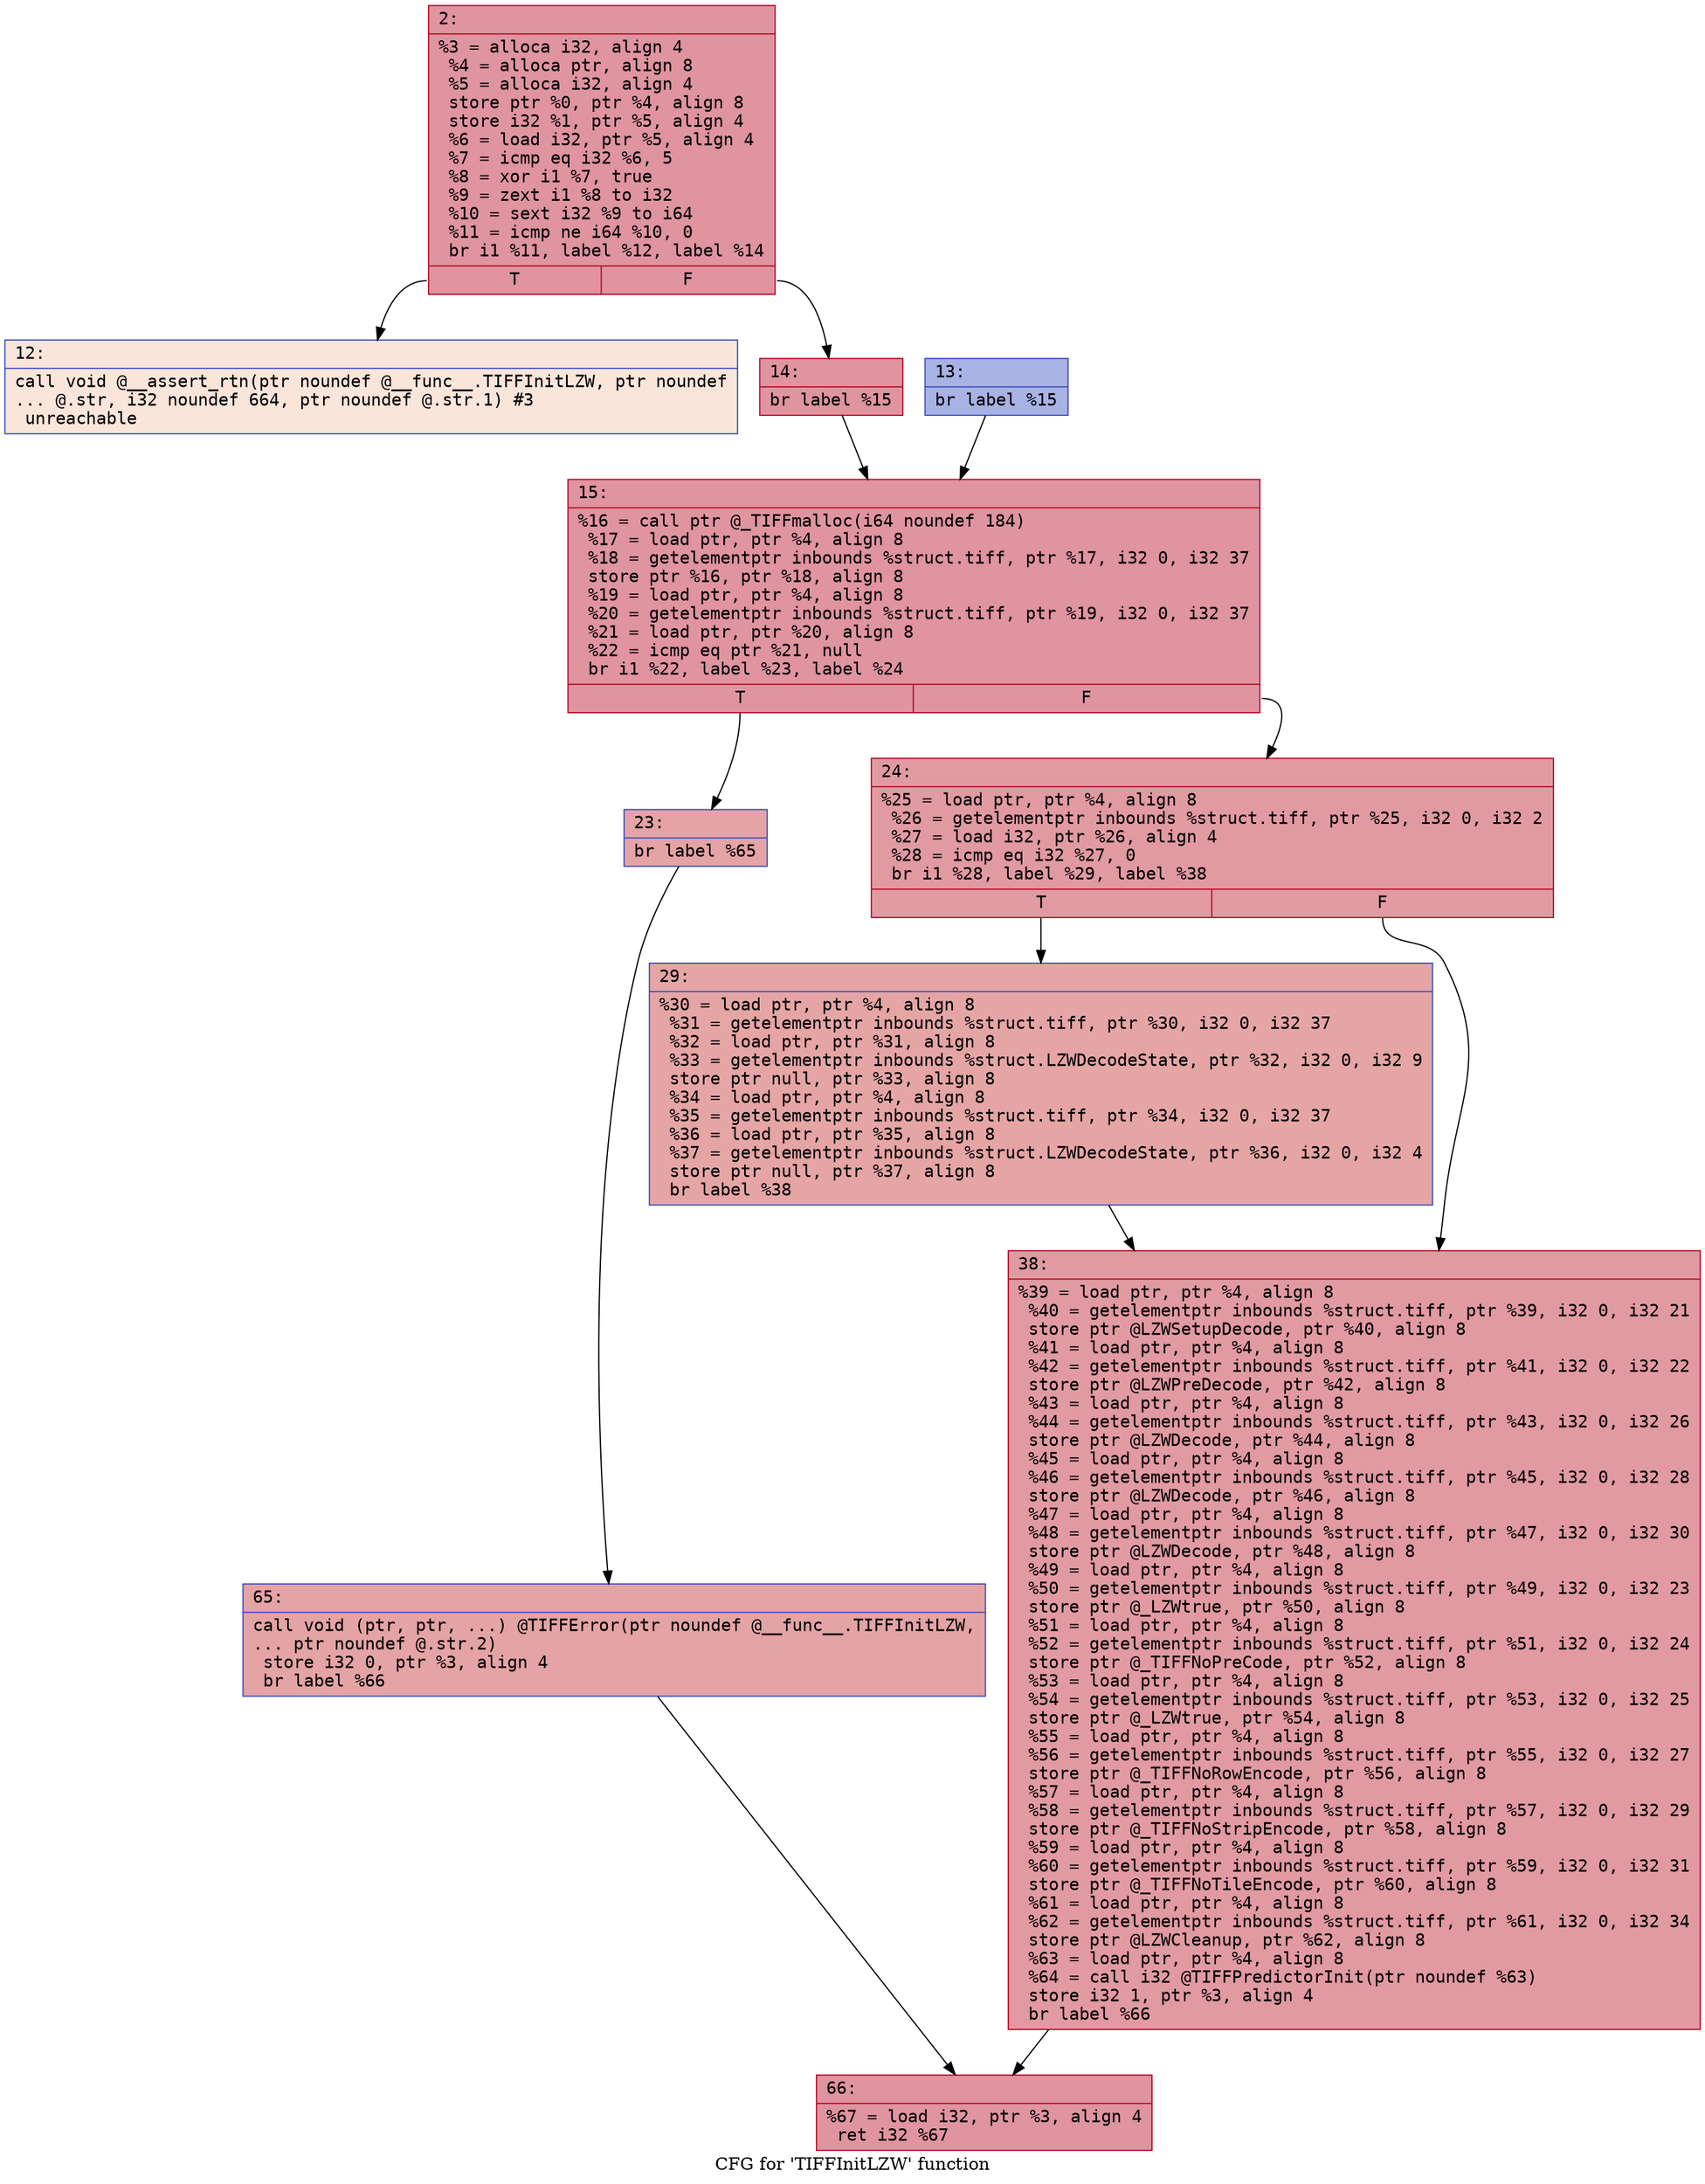 digraph "CFG for 'TIFFInitLZW' function" {
	label="CFG for 'TIFFInitLZW' function";

	Node0x600001cf6120 [shape=record,color="#b70d28ff", style=filled, fillcolor="#b70d2870" fontname="Courier",label="{2:\l|  %3 = alloca i32, align 4\l  %4 = alloca ptr, align 8\l  %5 = alloca i32, align 4\l  store ptr %0, ptr %4, align 8\l  store i32 %1, ptr %5, align 4\l  %6 = load i32, ptr %5, align 4\l  %7 = icmp eq i32 %6, 5\l  %8 = xor i1 %7, true\l  %9 = zext i1 %8 to i32\l  %10 = sext i32 %9 to i64\l  %11 = icmp ne i64 %10, 0\l  br i1 %11, label %12, label %14\l|{<s0>T|<s1>F}}"];
	Node0x600001cf6120:s0 -> Node0x600001cf6170[tooltip="2 -> 12\nProbability 0.00%" ];
	Node0x600001cf6120:s1 -> Node0x600001cf6210[tooltip="2 -> 14\nProbability 100.00%" ];
	Node0x600001cf6170 [shape=record,color="#3d50c3ff", style=filled, fillcolor="#f4c5ad70" fontname="Courier",label="{12:\l|  call void @__assert_rtn(ptr noundef @__func__.TIFFInitLZW, ptr noundef\l... @.str, i32 noundef 664, ptr noundef @.str.1) #3\l  unreachable\l}"];
	Node0x600001cf61c0 [shape=record,color="#3d50c3ff", style=filled, fillcolor="#3d50c370" fontname="Courier",label="{13:\l|  br label %15\l}"];
	Node0x600001cf61c0 -> Node0x600001cf6260[tooltip="13 -> 15\nProbability 100.00%" ];
	Node0x600001cf6210 [shape=record,color="#b70d28ff", style=filled, fillcolor="#b70d2870" fontname="Courier",label="{14:\l|  br label %15\l}"];
	Node0x600001cf6210 -> Node0x600001cf6260[tooltip="14 -> 15\nProbability 100.00%" ];
	Node0x600001cf6260 [shape=record,color="#b70d28ff", style=filled, fillcolor="#b70d2870" fontname="Courier",label="{15:\l|  %16 = call ptr @_TIFFmalloc(i64 noundef 184)\l  %17 = load ptr, ptr %4, align 8\l  %18 = getelementptr inbounds %struct.tiff, ptr %17, i32 0, i32 37\l  store ptr %16, ptr %18, align 8\l  %19 = load ptr, ptr %4, align 8\l  %20 = getelementptr inbounds %struct.tiff, ptr %19, i32 0, i32 37\l  %21 = load ptr, ptr %20, align 8\l  %22 = icmp eq ptr %21, null\l  br i1 %22, label %23, label %24\l|{<s0>T|<s1>F}}"];
	Node0x600001cf6260:s0 -> Node0x600001cf62b0[tooltip="15 -> 23\nProbability 37.50%" ];
	Node0x600001cf6260:s1 -> Node0x600001cf6300[tooltip="15 -> 24\nProbability 62.50%" ];
	Node0x600001cf62b0 [shape=record,color="#3d50c3ff", style=filled, fillcolor="#c32e3170" fontname="Courier",label="{23:\l|  br label %65\l}"];
	Node0x600001cf62b0 -> Node0x600001cf63f0[tooltip="23 -> 65\nProbability 100.00%" ];
	Node0x600001cf6300 [shape=record,color="#b70d28ff", style=filled, fillcolor="#bb1b2c70" fontname="Courier",label="{24:\l|  %25 = load ptr, ptr %4, align 8\l  %26 = getelementptr inbounds %struct.tiff, ptr %25, i32 0, i32 2\l  %27 = load i32, ptr %26, align 4\l  %28 = icmp eq i32 %27, 0\l  br i1 %28, label %29, label %38\l|{<s0>T|<s1>F}}"];
	Node0x600001cf6300:s0 -> Node0x600001cf6350[tooltip="24 -> 29\nProbability 37.50%" ];
	Node0x600001cf6300:s1 -> Node0x600001cf63a0[tooltip="24 -> 38\nProbability 62.50%" ];
	Node0x600001cf6350 [shape=record,color="#3d50c3ff", style=filled, fillcolor="#c5333470" fontname="Courier",label="{29:\l|  %30 = load ptr, ptr %4, align 8\l  %31 = getelementptr inbounds %struct.tiff, ptr %30, i32 0, i32 37\l  %32 = load ptr, ptr %31, align 8\l  %33 = getelementptr inbounds %struct.LZWDecodeState, ptr %32, i32 0, i32 9\l  store ptr null, ptr %33, align 8\l  %34 = load ptr, ptr %4, align 8\l  %35 = getelementptr inbounds %struct.tiff, ptr %34, i32 0, i32 37\l  %36 = load ptr, ptr %35, align 8\l  %37 = getelementptr inbounds %struct.LZWDecodeState, ptr %36, i32 0, i32 4\l  store ptr null, ptr %37, align 8\l  br label %38\l}"];
	Node0x600001cf6350 -> Node0x600001cf63a0[tooltip="29 -> 38\nProbability 100.00%" ];
	Node0x600001cf63a0 [shape=record,color="#b70d28ff", style=filled, fillcolor="#bb1b2c70" fontname="Courier",label="{38:\l|  %39 = load ptr, ptr %4, align 8\l  %40 = getelementptr inbounds %struct.tiff, ptr %39, i32 0, i32 21\l  store ptr @LZWSetupDecode, ptr %40, align 8\l  %41 = load ptr, ptr %4, align 8\l  %42 = getelementptr inbounds %struct.tiff, ptr %41, i32 0, i32 22\l  store ptr @LZWPreDecode, ptr %42, align 8\l  %43 = load ptr, ptr %4, align 8\l  %44 = getelementptr inbounds %struct.tiff, ptr %43, i32 0, i32 26\l  store ptr @LZWDecode, ptr %44, align 8\l  %45 = load ptr, ptr %4, align 8\l  %46 = getelementptr inbounds %struct.tiff, ptr %45, i32 0, i32 28\l  store ptr @LZWDecode, ptr %46, align 8\l  %47 = load ptr, ptr %4, align 8\l  %48 = getelementptr inbounds %struct.tiff, ptr %47, i32 0, i32 30\l  store ptr @LZWDecode, ptr %48, align 8\l  %49 = load ptr, ptr %4, align 8\l  %50 = getelementptr inbounds %struct.tiff, ptr %49, i32 0, i32 23\l  store ptr @_LZWtrue, ptr %50, align 8\l  %51 = load ptr, ptr %4, align 8\l  %52 = getelementptr inbounds %struct.tiff, ptr %51, i32 0, i32 24\l  store ptr @_TIFFNoPreCode, ptr %52, align 8\l  %53 = load ptr, ptr %4, align 8\l  %54 = getelementptr inbounds %struct.tiff, ptr %53, i32 0, i32 25\l  store ptr @_LZWtrue, ptr %54, align 8\l  %55 = load ptr, ptr %4, align 8\l  %56 = getelementptr inbounds %struct.tiff, ptr %55, i32 0, i32 27\l  store ptr @_TIFFNoRowEncode, ptr %56, align 8\l  %57 = load ptr, ptr %4, align 8\l  %58 = getelementptr inbounds %struct.tiff, ptr %57, i32 0, i32 29\l  store ptr @_TIFFNoStripEncode, ptr %58, align 8\l  %59 = load ptr, ptr %4, align 8\l  %60 = getelementptr inbounds %struct.tiff, ptr %59, i32 0, i32 31\l  store ptr @_TIFFNoTileEncode, ptr %60, align 8\l  %61 = load ptr, ptr %4, align 8\l  %62 = getelementptr inbounds %struct.tiff, ptr %61, i32 0, i32 34\l  store ptr @LZWCleanup, ptr %62, align 8\l  %63 = load ptr, ptr %4, align 8\l  %64 = call i32 @TIFFPredictorInit(ptr noundef %63)\l  store i32 1, ptr %3, align 4\l  br label %66\l}"];
	Node0x600001cf63a0 -> Node0x600001cf6440[tooltip="38 -> 66\nProbability 100.00%" ];
	Node0x600001cf63f0 [shape=record,color="#3d50c3ff", style=filled, fillcolor="#c32e3170" fontname="Courier",label="{65:\l|  call void (ptr, ptr, ...) @TIFFError(ptr noundef @__func__.TIFFInitLZW,\l... ptr noundef @.str.2)\l  store i32 0, ptr %3, align 4\l  br label %66\l}"];
	Node0x600001cf63f0 -> Node0x600001cf6440[tooltip="65 -> 66\nProbability 100.00%" ];
	Node0x600001cf6440 [shape=record,color="#b70d28ff", style=filled, fillcolor="#b70d2870" fontname="Courier",label="{66:\l|  %67 = load i32, ptr %3, align 4\l  ret i32 %67\l}"];
}
